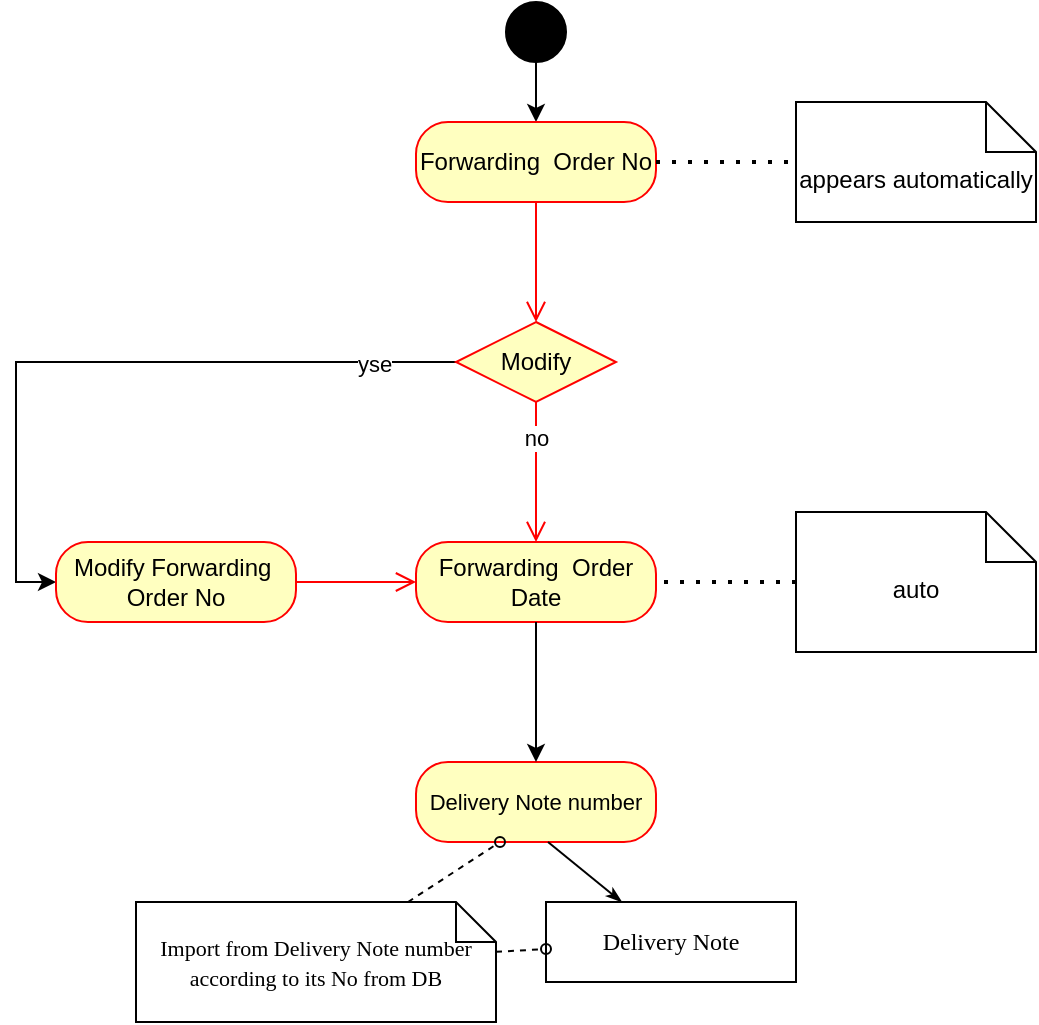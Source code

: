<mxfile version="21.6.5" type="github">
  <diagram name="Page-1" id="gfGlwEMGmDlHoKh-awRl">
    <mxGraphModel dx="1259" dy="666" grid="1" gridSize="10" guides="1" tooltips="1" connect="1" arrows="1" fold="1" page="1" pageScale="1" pageWidth="850" pageHeight="1100" math="0" shadow="0">
      <root>
        <mxCell id="0" />
        <mxCell id="1" parent="0" />
        <mxCell id="BUs_5w1TpyVjr6DcVBMl-1" value="" style="edgeStyle=orthogonalEdgeStyle;rounded=0;orthogonalLoop=1;jettySize=auto;html=1;" edge="1" parent="1" source="BUs_5w1TpyVjr6DcVBMl-2" target="BUs_5w1TpyVjr6DcVBMl-3">
          <mxGeometry relative="1" as="geometry" />
        </mxCell>
        <mxCell id="BUs_5w1TpyVjr6DcVBMl-2" value="" style="ellipse;fillColor=strokeColor;html=1;" vertex="1" parent="1">
          <mxGeometry x="405" y="20" width="30" height="30" as="geometry" />
        </mxCell>
        <mxCell id="BUs_5w1TpyVjr6DcVBMl-3" value="Forwarding&amp;nbsp; Order No" style="rounded=1;whiteSpace=wrap;html=1;arcSize=40;fontColor=#000000;fillColor=#ffffc0;strokeColor=#ff0000;" vertex="1" parent="1">
          <mxGeometry x="360" y="80" width="120" height="40" as="geometry" />
        </mxCell>
        <mxCell id="BUs_5w1TpyVjr6DcVBMl-4" value="" style="edgeStyle=orthogonalEdgeStyle;html=1;verticalAlign=bottom;endArrow=open;endSize=8;strokeColor=#ff0000;rounded=0;entryX=0.5;entryY=0;entryDx=0;entryDy=0;" edge="1" parent="1" source="BUs_5w1TpyVjr6DcVBMl-3" target="BUs_5w1TpyVjr6DcVBMl-10">
          <mxGeometry relative="1" as="geometry">
            <mxPoint x="425" y="180" as="targetPoint" />
          </mxGeometry>
        </mxCell>
        <mxCell id="BUs_5w1TpyVjr6DcVBMl-5" value="Forwarding&amp;nbsp; Order Date" style="rounded=1;whiteSpace=wrap;html=1;arcSize=40;fontColor=#000000;fillColor=#ffffc0;strokeColor=#ff0000;" vertex="1" parent="1">
          <mxGeometry x="360" y="290" width="120" height="40" as="geometry" />
        </mxCell>
        <mxCell id="BUs_5w1TpyVjr6DcVBMl-6" value="appears automatically" style="shape=note2;boundedLbl=1;whiteSpace=wrap;html=1;size=25;verticalAlign=top;align=center;" vertex="1" parent="1">
          <mxGeometry x="550" y="70" width="120" height="60" as="geometry" />
        </mxCell>
        <mxCell id="BUs_5w1TpyVjr6DcVBMl-7" value="" style="endArrow=none;dashed=1;html=1;dashPattern=1 3;strokeWidth=2;rounded=0;entryX=0;entryY=0.5;entryDx=0;entryDy=0;entryPerimeter=0;exitX=1;exitY=0.5;exitDx=0;exitDy=0;" edge="1" parent="1" source="BUs_5w1TpyVjr6DcVBMl-3" target="BUs_5w1TpyVjr6DcVBMl-6">
          <mxGeometry width="50" height="50" relative="1" as="geometry">
            <mxPoint x="500" y="250" as="sourcePoint" />
            <mxPoint x="550" y="200" as="targetPoint" />
          </mxGeometry>
        </mxCell>
        <mxCell id="BUs_5w1TpyVjr6DcVBMl-8" value="" style="edgeStyle=orthogonalEdgeStyle;rounded=0;orthogonalLoop=1;jettySize=auto;html=1;entryX=0;entryY=0.5;entryDx=0;entryDy=0;" edge="1" parent="1" source="BUs_5w1TpyVjr6DcVBMl-10" target="BUs_5w1TpyVjr6DcVBMl-13">
          <mxGeometry relative="1" as="geometry">
            <mxPoint x="260" y="250" as="targetPoint" />
          </mxGeometry>
        </mxCell>
        <mxCell id="BUs_5w1TpyVjr6DcVBMl-9" value="yse" style="edgeLabel;html=1;align=center;verticalAlign=middle;resizable=0;points=[];" vertex="1" connectable="0" parent="BUs_5w1TpyVjr6DcVBMl-8">
          <mxGeometry x="-0.763" y="1" relative="1" as="geometry">
            <mxPoint as="offset" />
          </mxGeometry>
        </mxCell>
        <mxCell id="BUs_5w1TpyVjr6DcVBMl-10" value="Modify" style="rhombus;whiteSpace=wrap;html=1;fontColor=#000000;fillColor=#ffffc0;strokeColor=#ff0000;" vertex="1" parent="1">
          <mxGeometry x="380" y="180" width="80" height="40" as="geometry" />
        </mxCell>
        <mxCell id="BUs_5w1TpyVjr6DcVBMl-11" value="" style="edgeStyle=orthogonalEdgeStyle;html=1;align=left;verticalAlign=bottom;endArrow=open;endSize=8;strokeColor=#ff0000;rounded=0;entryX=0.5;entryY=0;entryDx=0;entryDy=0;exitX=0.5;exitY=1;exitDx=0;exitDy=0;" edge="1" parent="1" source="BUs_5w1TpyVjr6DcVBMl-10" target="BUs_5w1TpyVjr6DcVBMl-5">
          <mxGeometry x="-1" relative="1" as="geometry">
            <mxPoint x="100" y="220" as="targetPoint" />
            <mxPoint x="380" y="230" as="sourcePoint" />
          </mxGeometry>
        </mxCell>
        <mxCell id="BUs_5w1TpyVjr6DcVBMl-12" value="no" style="edgeLabel;html=1;align=center;verticalAlign=middle;resizable=0;points=[];" vertex="1" connectable="0" parent="BUs_5w1TpyVjr6DcVBMl-11">
          <mxGeometry x="-0.498" relative="1" as="geometry">
            <mxPoint as="offset" />
          </mxGeometry>
        </mxCell>
        <mxCell id="BUs_5w1TpyVjr6DcVBMl-13" value="Modify Forwarding&amp;nbsp; Order No" style="rounded=1;whiteSpace=wrap;html=1;arcSize=40;fontColor=#000000;fillColor=#ffffc0;strokeColor=#ff0000;" vertex="1" parent="1">
          <mxGeometry x="180" y="290" width="120" height="40" as="geometry" />
        </mxCell>
        <mxCell id="BUs_5w1TpyVjr6DcVBMl-14" value="" style="edgeStyle=orthogonalEdgeStyle;html=1;verticalAlign=bottom;endArrow=open;endSize=8;strokeColor=#ff0000;rounded=0;entryX=0;entryY=0.5;entryDx=0;entryDy=0;" edge="1" parent="1" source="BUs_5w1TpyVjr6DcVBMl-13" target="BUs_5w1TpyVjr6DcVBMl-5">
          <mxGeometry relative="1" as="geometry">
            <mxPoint x="160" y="370" as="targetPoint" />
          </mxGeometry>
        </mxCell>
        <mxCell id="BUs_5w1TpyVjr6DcVBMl-15" value="auto" style="shape=note2;boundedLbl=1;whiteSpace=wrap;html=1;size=25;verticalAlign=top;align=center;" vertex="1" parent="1">
          <mxGeometry x="550" y="275" width="120" height="70" as="geometry" />
        </mxCell>
        <mxCell id="BUs_5w1TpyVjr6DcVBMl-16" value="" style="endArrow=none;dashed=1;html=1;dashPattern=1 3;strokeWidth=2;rounded=0;entryX=1;entryY=0.5;entryDx=0;entryDy=0;exitX=0;exitY=0.5;exitDx=0;exitDy=0;exitPerimeter=0;" edge="1" parent="1" source="BUs_5w1TpyVjr6DcVBMl-15" target="BUs_5w1TpyVjr6DcVBMl-5">
          <mxGeometry width="50" height="50" relative="1" as="geometry">
            <mxPoint x="400" y="340" as="sourcePoint" />
            <mxPoint x="450" y="290" as="targetPoint" />
          </mxGeometry>
        </mxCell>
        <mxCell id="BUs_5w1TpyVjr6DcVBMl-19" value="&lt;font style=&quot;font-size: 11px;&quot;&gt;Delivery Note number&lt;/font&gt;" style="rounded=1;whiteSpace=wrap;html=1;arcSize=40;fontColor=#000000;fillColor=#ffffc0;strokeColor=#ff0000;" vertex="1" parent="1">
          <mxGeometry x="360" y="400" width="120" height="40" as="geometry" />
        </mxCell>
        <mxCell id="BUs_5w1TpyVjr6DcVBMl-20" style="edgeStyle=none;rounded=0;html=1;labelBackgroundColor=none;startArrow=none;startFill=0;startSize=5;endArrow=classicThin;endFill=1;endSize=5;jettySize=auto;orthogonalLoop=1;strokeWidth=1;fontFamily=Verdana;fontSize=12" edge="1" parent="1" target="BUs_5w1TpyVjr6DcVBMl-21">
          <mxGeometry relative="1" as="geometry">
            <mxPoint x="426" y="440" as="sourcePoint" />
          </mxGeometry>
        </mxCell>
        <mxCell id="BUs_5w1TpyVjr6DcVBMl-21" value="Delivery Note" style="rounded=0;whiteSpace=wrap;html=1;shadow=0;comic=0;labelBackgroundColor=none;strokeWidth=1;fontFamily=Verdana;fontSize=12;align=center;arcSize=50;" vertex="1" parent="1">
          <mxGeometry x="425" y="470" width="125" height="40" as="geometry" />
        </mxCell>
        <mxCell id="BUs_5w1TpyVjr6DcVBMl-22" style="edgeStyle=none;rounded=0;html=1;dashed=1;labelBackgroundColor=none;startArrow=none;startFill=0;startSize=5;endArrow=oval;endFill=0;endSize=5;jettySize=auto;orthogonalLoop=1;strokeWidth=1;fontFamily=Verdana;fontSize=12" edge="1" parent="1" source="BUs_5w1TpyVjr6DcVBMl-24">
          <mxGeometry relative="1" as="geometry">
            <mxPoint x="402" y="440" as="targetPoint" />
          </mxGeometry>
        </mxCell>
        <mxCell id="BUs_5w1TpyVjr6DcVBMl-23" style="edgeStyle=none;rounded=0;html=1;dashed=1;labelBackgroundColor=none;startArrow=none;startFill=0;startSize=5;endArrow=oval;endFill=0;endSize=5;jettySize=auto;orthogonalLoop=1;strokeWidth=1;fontFamily=Verdana;fontSize=12" edge="1" parent="1" source="BUs_5w1TpyVjr6DcVBMl-24" target="BUs_5w1TpyVjr6DcVBMl-21">
          <mxGeometry relative="1" as="geometry" />
        </mxCell>
        <mxCell id="BUs_5w1TpyVjr6DcVBMl-24" value="&lt;font style=&quot;font-size: 11px;&quot;&gt;Import from Delivery Note number according to its No from DB&lt;/font&gt;" style="shape=note;whiteSpace=wrap;html=1;rounded=0;shadow=0;comic=0;labelBackgroundColor=none;strokeWidth=1;fontFamily=Verdana;fontSize=12;align=center;size=20;" vertex="1" parent="1">
          <mxGeometry x="220" y="470" width="180" height="60" as="geometry" />
        </mxCell>
        <mxCell id="BUs_5w1TpyVjr6DcVBMl-25" value="" style="endArrow=classic;html=1;rounded=0;exitX=0.5;exitY=1;exitDx=0;exitDy=0;entryX=0.5;entryY=0;entryDx=0;entryDy=0;" edge="1" parent="1" source="BUs_5w1TpyVjr6DcVBMl-5" target="BUs_5w1TpyVjr6DcVBMl-19">
          <mxGeometry width="50" height="50" relative="1" as="geometry">
            <mxPoint x="400" y="420" as="sourcePoint" />
            <mxPoint x="450" y="370" as="targetPoint" />
          </mxGeometry>
        </mxCell>
      </root>
    </mxGraphModel>
  </diagram>
</mxfile>
